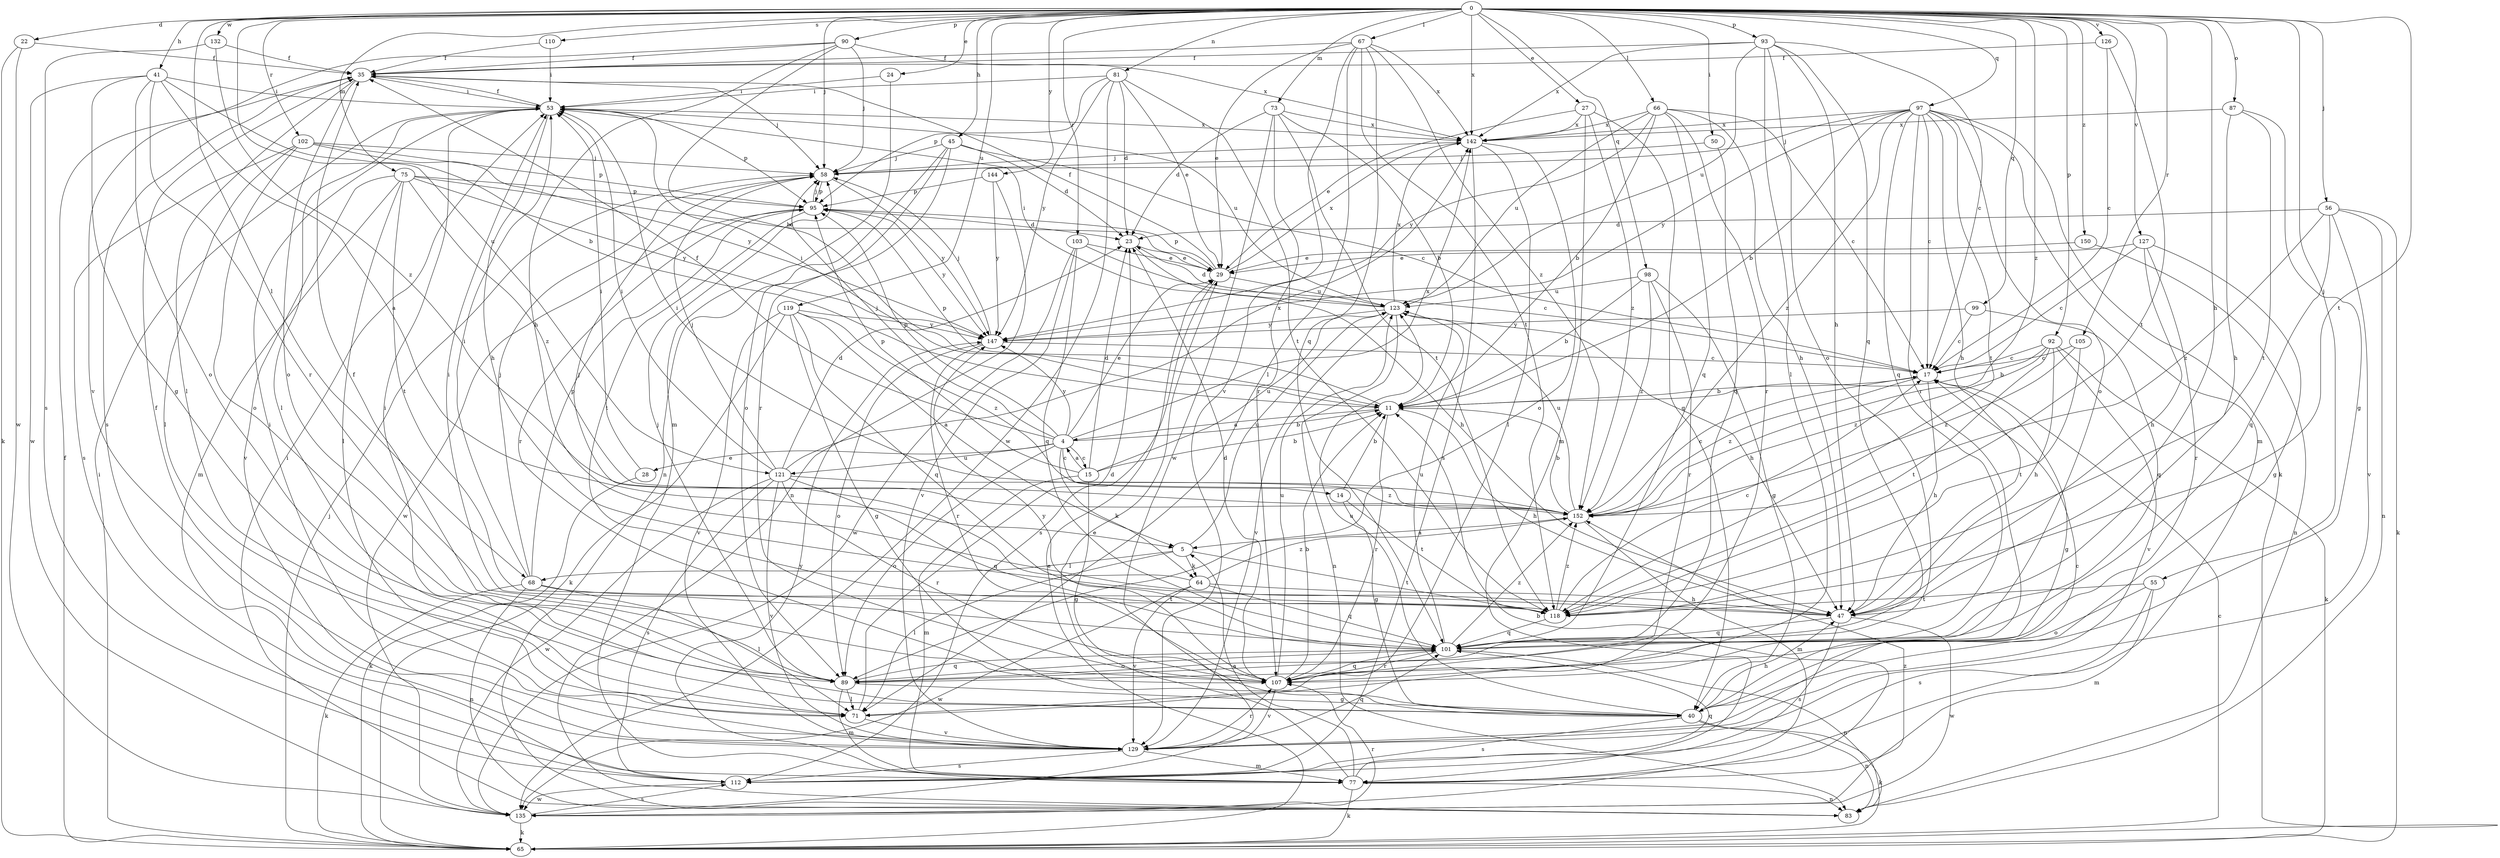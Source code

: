 strict digraph  {
0;
4;
5;
11;
14;
15;
17;
22;
23;
24;
27;
28;
29;
35;
40;
41;
45;
47;
50;
53;
55;
56;
58;
64;
65;
66;
67;
68;
71;
73;
75;
77;
81;
83;
87;
89;
90;
92;
93;
95;
97;
98;
99;
101;
102;
103;
105;
107;
110;
112;
118;
119;
121;
123;
126;
127;
129;
132;
135;
142;
144;
147;
150;
152;
0 -> 22  [label=d];
0 -> 24  [label=e];
0 -> 27  [label=e];
0 -> 41  [label=h];
0 -> 45  [label=h];
0 -> 47  [label=h];
0 -> 50  [label=i];
0 -> 55  [label=j];
0 -> 56  [label=j];
0 -> 58  [label=j];
0 -> 66  [label=l];
0 -> 67  [label=l];
0 -> 68  [label=l];
0 -> 73  [label=m];
0 -> 75  [label=m];
0 -> 81  [label=n];
0 -> 87  [label=o];
0 -> 90  [label=p];
0 -> 92  [label=p];
0 -> 93  [label=p];
0 -> 97  [label=q];
0 -> 98  [label=q];
0 -> 99  [label=q];
0 -> 102  [label=r];
0 -> 103  [label=r];
0 -> 105  [label=r];
0 -> 110  [label=s];
0 -> 118  [label=t];
0 -> 119  [label=u];
0 -> 121  [label=u];
0 -> 126  [label=v];
0 -> 127  [label=v];
0 -> 132  [label=w];
0 -> 142  [label=x];
0 -> 144  [label=y];
0 -> 150  [label=z];
0 -> 152  [label=z];
4 -> 11  [label=b];
4 -> 14  [label=c];
4 -> 15  [label=c];
4 -> 28  [label=e];
4 -> 29  [label=e];
4 -> 35  [label=f];
4 -> 58  [label=j];
4 -> 64  [label=k];
4 -> 89  [label=o];
4 -> 95  [label=p];
4 -> 121  [label=u];
4 -> 142  [label=x];
4 -> 147  [label=y];
5 -> 64  [label=k];
5 -> 68  [label=l];
5 -> 71  [label=l];
5 -> 118  [label=t];
5 -> 123  [label=u];
11 -> 4  [label=a];
11 -> 47  [label=h];
11 -> 53  [label=i];
11 -> 95  [label=p];
11 -> 107  [label=r];
14 -> 11  [label=b];
14 -> 40  [label=g];
14 -> 118  [label=t];
15 -> 4  [label=a];
15 -> 11  [label=b];
15 -> 23  [label=d];
15 -> 40  [label=g];
15 -> 77  [label=m];
15 -> 95  [label=p];
15 -> 123  [label=u];
17 -> 11  [label=b];
17 -> 40  [label=g];
17 -> 47  [label=h];
17 -> 152  [label=z];
22 -> 35  [label=f];
22 -> 65  [label=k];
22 -> 135  [label=w];
23 -> 29  [label=e];
23 -> 47  [label=h];
24 -> 53  [label=i];
24 -> 77  [label=m];
27 -> 29  [label=e];
27 -> 40  [label=g];
27 -> 77  [label=m];
27 -> 142  [label=x];
27 -> 152  [label=z];
28 -> 53  [label=i];
28 -> 65  [label=k];
29 -> 35  [label=f];
29 -> 95  [label=p];
29 -> 112  [label=s];
29 -> 123  [label=u];
29 -> 142  [label=x];
35 -> 53  [label=i];
35 -> 58  [label=j];
35 -> 71  [label=l];
35 -> 89  [label=o];
35 -> 112  [label=s];
40 -> 47  [label=h];
40 -> 53  [label=i];
40 -> 65  [label=k];
40 -> 83  [label=n];
40 -> 112  [label=s];
40 -> 123  [label=u];
41 -> 5  [label=a];
41 -> 11  [label=b];
41 -> 40  [label=g];
41 -> 53  [label=i];
41 -> 89  [label=o];
41 -> 107  [label=r];
41 -> 135  [label=w];
45 -> 17  [label=c];
45 -> 23  [label=d];
45 -> 58  [label=j];
45 -> 83  [label=n];
45 -> 89  [label=o];
45 -> 107  [label=r];
47 -> 101  [label=q];
47 -> 112  [label=s];
47 -> 135  [label=w];
50 -> 58  [label=j];
50 -> 101  [label=q];
53 -> 35  [label=f];
53 -> 47  [label=h];
53 -> 71  [label=l];
53 -> 95  [label=p];
53 -> 123  [label=u];
53 -> 142  [label=x];
55 -> 77  [label=m];
55 -> 89  [label=o];
55 -> 112  [label=s];
55 -> 118  [label=t];
56 -> 23  [label=d];
56 -> 65  [label=k];
56 -> 83  [label=n];
56 -> 101  [label=q];
56 -> 129  [label=v];
56 -> 152  [label=z];
58 -> 95  [label=p];
58 -> 147  [label=y];
64 -> 47  [label=h];
64 -> 58  [label=j];
64 -> 101  [label=q];
64 -> 129  [label=v];
64 -> 135  [label=w];
64 -> 152  [label=z];
65 -> 17  [label=c];
65 -> 29  [label=e];
65 -> 35  [label=f];
65 -> 53  [label=i];
65 -> 58  [label=j];
66 -> 11  [label=b];
66 -> 17  [label=c];
66 -> 47  [label=h];
66 -> 101  [label=q];
66 -> 107  [label=r];
66 -> 123  [label=u];
66 -> 142  [label=x];
66 -> 147  [label=y];
67 -> 29  [label=e];
67 -> 35  [label=f];
67 -> 71  [label=l];
67 -> 101  [label=q];
67 -> 118  [label=t];
67 -> 129  [label=v];
67 -> 142  [label=x];
67 -> 152  [label=z];
68 -> 53  [label=i];
68 -> 58  [label=j];
68 -> 65  [label=k];
68 -> 71  [label=l];
68 -> 83  [label=n];
68 -> 95  [label=p];
68 -> 118  [label=t];
71 -> 23  [label=d];
71 -> 129  [label=v];
73 -> 11  [label=b];
73 -> 23  [label=d];
73 -> 107  [label=r];
73 -> 118  [label=t];
73 -> 135  [label=w];
73 -> 142  [label=x];
75 -> 29  [label=e];
75 -> 71  [label=l];
75 -> 77  [label=m];
75 -> 95  [label=p];
75 -> 118  [label=t];
75 -> 129  [label=v];
75 -> 147  [label=y];
75 -> 152  [label=z];
77 -> 5  [label=a];
77 -> 29  [label=e];
77 -> 65  [label=k];
77 -> 83  [label=n];
77 -> 101  [label=q];
77 -> 147  [label=y];
81 -> 23  [label=d];
81 -> 29  [label=e];
81 -> 53  [label=i];
81 -> 95  [label=p];
81 -> 118  [label=t];
81 -> 135  [label=w];
81 -> 147  [label=y];
83 -> 53  [label=i];
87 -> 40  [label=g];
87 -> 47  [label=h];
87 -> 118  [label=t];
87 -> 142  [label=x];
89 -> 35  [label=f];
89 -> 40  [label=g];
89 -> 58  [label=j];
89 -> 71  [label=l];
89 -> 77  [label=m];
89 -> 101  [label=q];
90 -> 11  [label=b];
90 -> 35  [label=f];
90 -> 47  [label=h];
90 -> 58  [label=j];
90 -> 129  [label=v];
90 -> 142  [label=x];
92 -> 11  [label=b];
92 -> 17  [label=c];
92 -> 47  [label=h];
92 -> 65  [label=k];
92 -> 118  [label=t];
92 -> 129  [label=v];
92 -> 152  [label=z];
93 -> 17  [label=c];
93 -> 35  [label=f];
93 -> 47  [label=h];
93 -> 71  [label=l];
93 -> 89  [label=o];
93 -> 101  [label=q];
93 -> 123  [label=u];
93 -> 142  [label=x];
95 -> 23  [label=d];
95 -> 58  [label=j];
95 -> 107  [label=r];
95 -> 118  [label=t];
95 -> 135  [label=w];
95 -> 147  [label=y];
97 -> 11  [label=b];
97 -> 17  [label=c];
97 -> 47  [label=h];
97 -> 58  [label=j];
97 -> 65  [label=k];
97 -> 77  [label=m];
97 -> 89  [label=o];
97 -> 101  [label=q];
97 -> 107  [label=r];
97 -> 118  [label=t];
97 -> 142  [label=x];
97 -> 147  [label=y];
97 -> 152  [label=z];
98 -> 11  [label=b];
98 -> 40  [label=g];
98 -> 107  [label=r];
98 -> 123  [label=u];
98 -> 152  [label=z];
99 -> 17  [label=c];
99 -> 101  [label=q];
99 -> 147  [label=y];
101 -> 53  [label=i];
101 -> 83  [label=n];
101 -> 89  [label=o];
101 -> 107  [label=r];
101 -> 123  [label=u];
101 -> 152  [label=z];
102 -> 58  [label=j];
102 -> 71  [label=l];
102 -> 89  [label=o];
102 -> 95  [label=p];
102 -> 112  [label=s];
102 -> 147  [label=y];
103 -> 17  [label=c];
103 -> 29  [label=e];
103 -> 101  [label=q];
103 -> 129  [label=v];
103 -> 135  [label=w];
105 -> 17  [label=c];
105 -> 118  [label=t];
105 -> 152  [label=z];
107 -> 11  [label=b];
107 -> 23  [label=d];
107 -> 101  [label=q];
107 -> 123  [label=u];
107 -> 129  [label=v];
107 -> 147  [label=y];
110 -> 35  [label=f];
110 -> 53  [label=i];
112 -> 135  [label=w];
118 -> 17  [label=c];
118 -> 101  [label=q];
118 -> 152  [label=z];
119 -> 5  [label=a];
119 -> 40  [label=g];
119 -> 65  [label=k];
119 -> 101  [label=q];
119 -> 129  [label=v];
119 -> 147  [label=y];
119 -> 152  [label=z];
121 -> 23  [label=d];
121 -> 53  [label=i];
121 -> 58  [label=j];
121 -> 101  [label=q];
121 -> 107  [label=r];
121 -> 112  [label=s];
121 -> 129  [label=v];
121 -> 135  [label=w];
121 -> 142  [label=x];
121 -> 152  [label=z];
123 -> 23  [label=d];
123 -> 47  [label=h];
123 -> 53  [label=i];
123 -> 83  [label=n];
123 -> 129  [label=v];
123 -> 142  [label=x];
123 -> 147  [label=y];
126 -> 17  [label=c];
126 -> 35  [label=f];
126 -> 118  [label=t];
127 -> 17  [label=c];
127 -> 29  [label=e];
127 -> 40  [label=g];
127 -> 47  [label=h];
127 -> 107  [label=r];
129 -> 17  [label=c];
129 -> 35  [label=f];
129 -> 53  [label=i];
129 -> 77  [label=m];
129 -> 101  [label=q];
129 -> 107  [label=r];
129 -> 112  [label=s];
132 -> 35  [label=f];
132 -> 112  [label=s];
132 -> 152  [label=z];
135 -> 11  [label=b];
135 -> 65  [label=k];
135 -> 107  [label=r];
135 -> 112  [label=s];
135 -> 152  [label=z];
142 -> 58  [label=j];
142 -> 71  [label=l];
142 -> 89  [label=o];
142 -> 112  [label=s];
144 -> 83  [label=n];
144 -> 95  [label=p];
144 -> 147  [label=y];
147 -> 17  [label=c];
147 -> 58  [label=j];
147 -> 89  [label=o];
147 -> 107  [label=r];
150 -> 29  [label=e];
150 -> 83  [label=n];
152 -> 5  [label=a];
152 -> 11  [label=b];
152 -> 17  [label=c];
152 -> 53  [label=i];
152 -> 77  [label=m];
152 -> 123  [label=u];
}
